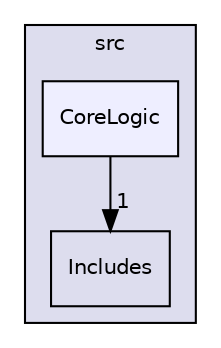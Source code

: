 digraph "src/CoreLogic" {
  compound=true
  node [ fontsize="10", fontname="Helvetica"];
  edge [ labelfontsize="10", labelfontname="Helvetica"];
  subgraph clusterdir_68267d1309a1af8e8297ef4c3efbcdba {
    graph [ bgcolor="#ddddee", pencolor="black", label="src" fontname="Helvetica", fontsize="10", URL="dir_68267d1309a1af8e8297ef4c3efbcdba.html"]
  dir_2a2e13dd651d9f4dfc9d1ceadd85b622 [shape=box label="Includes" URL="dir_2a2e13dd651d9f4dfc9d1ceadd85b622.html"];
  dir_25d7160b68845224d0b3b1bc50ecfbb5 [shape=box, label="CoreLogic", style="filled", fillcolor="#eeeeff", pencolor="black", URL="dir_25d7160b68845224d0b3b1bc50ecfbb5.html"];
  }
  dir_25d7160b68845224d0b3b1bc50ecfbb5->dir_2a2e13dd651d9f4dfc9d1ceadd85b622 [headlabel="1", labeldistance=1.5 headhref="dir_000001_000003.html"];
}
